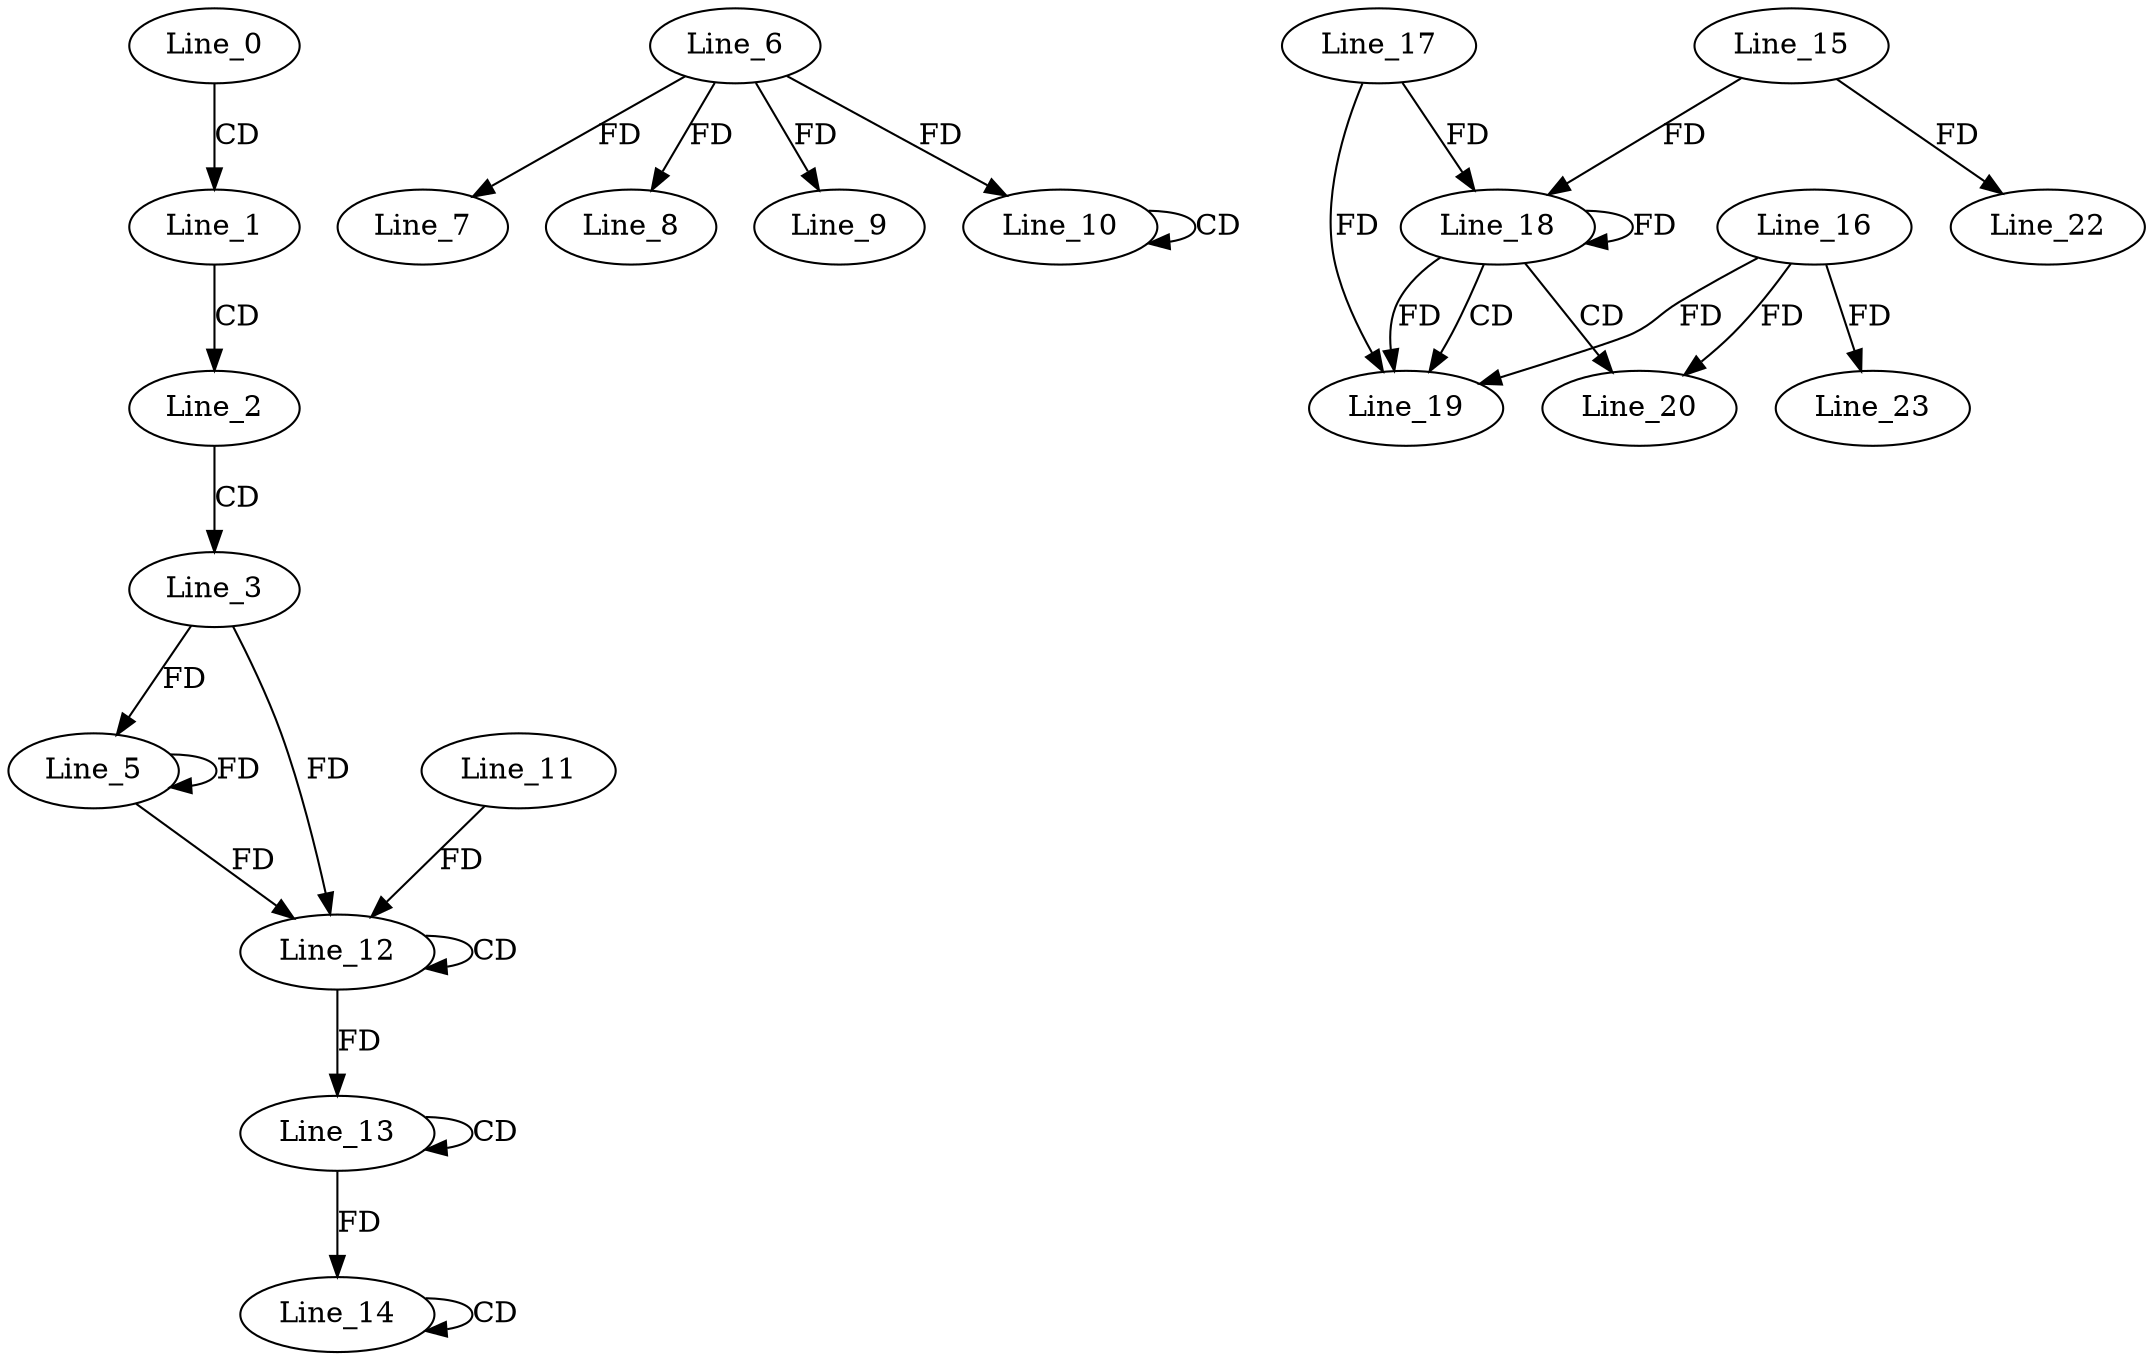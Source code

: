 digraph G {
  Line_0;
  Line_1;
  Line_2;
  Line_3;
  Line_5;
  Line_6;
  Line_7;
  Line_8;
  Line_9;
  Line_10;
  Line_10;
  Line_10;
  Line_12;
  Line_12;
  Line_11;
  Line_13;
  Line_13;
  Line_14;
  Line_14;
  Line_18;
  Line_17;
  Line_18;
  Line_15;
  Line_18;
  Line_19;
  Line_16;
  Line_20;
  Line_22;
  Line_23;
  Line_0 -> Line_1 [ label="CD" ];
  Line_1 -> Line_2 [ label="CD" ];
  Line_2 -> Line_3 [ label="CD" ];
  Line_3 -> Line_5 [ label="FD" ];
  Line_5 -> Line_5 [ label="FD" ];
  Line_6 -> Line_7 [ label="FD" ];
  Line_6 -> Line_8 [ label="FD" ];
  Line_6 -> Line_9 [ label="FD" ];
  Line_10 -> Line_10 [ label="CD" ];
  Line_6 -> Line_10 [ label="FD" ];
  Line_12 -> Line_12 [ label="CD" ];
  Line_3 -> Line_12 [ label="FD" ];
  Line_5 -> Line_12 [ label="FD" ];
  Line_11 -> Line_12 [ label="FD" ];
  Line_13 -> Line_13 [ label="CD" ];
  Line_12 -> Line_13 [ label="FD" ];
  Line_14 -> Line_14 [ label="CD" ];
  Line_13 -> Line_14 [ label="FD" ];
  Line_18 -> Line_18 [ label="FD" ];
  Line_17 -> Line_18 [ label="FD" ];
  Line_15 -> Line_18 [ label="FD" ];
  Line_18 -> Line_19 [ label="CD" ];
  Line_16 -> Line_19 [ label="FD" ];
  Line_18 -> Line_19 [ label="FD" ];
  Line_17 -> Line_19 [ label="FD" ];
  Line_18 -> Line_20 [ label="CD" ];
  Line_16 -> Line_20 [ label="FD" ];
  Line_15 -> Line_22 [ label="FD" ];
  Line_16 -> Line_23 [ label="FD" ];
}
